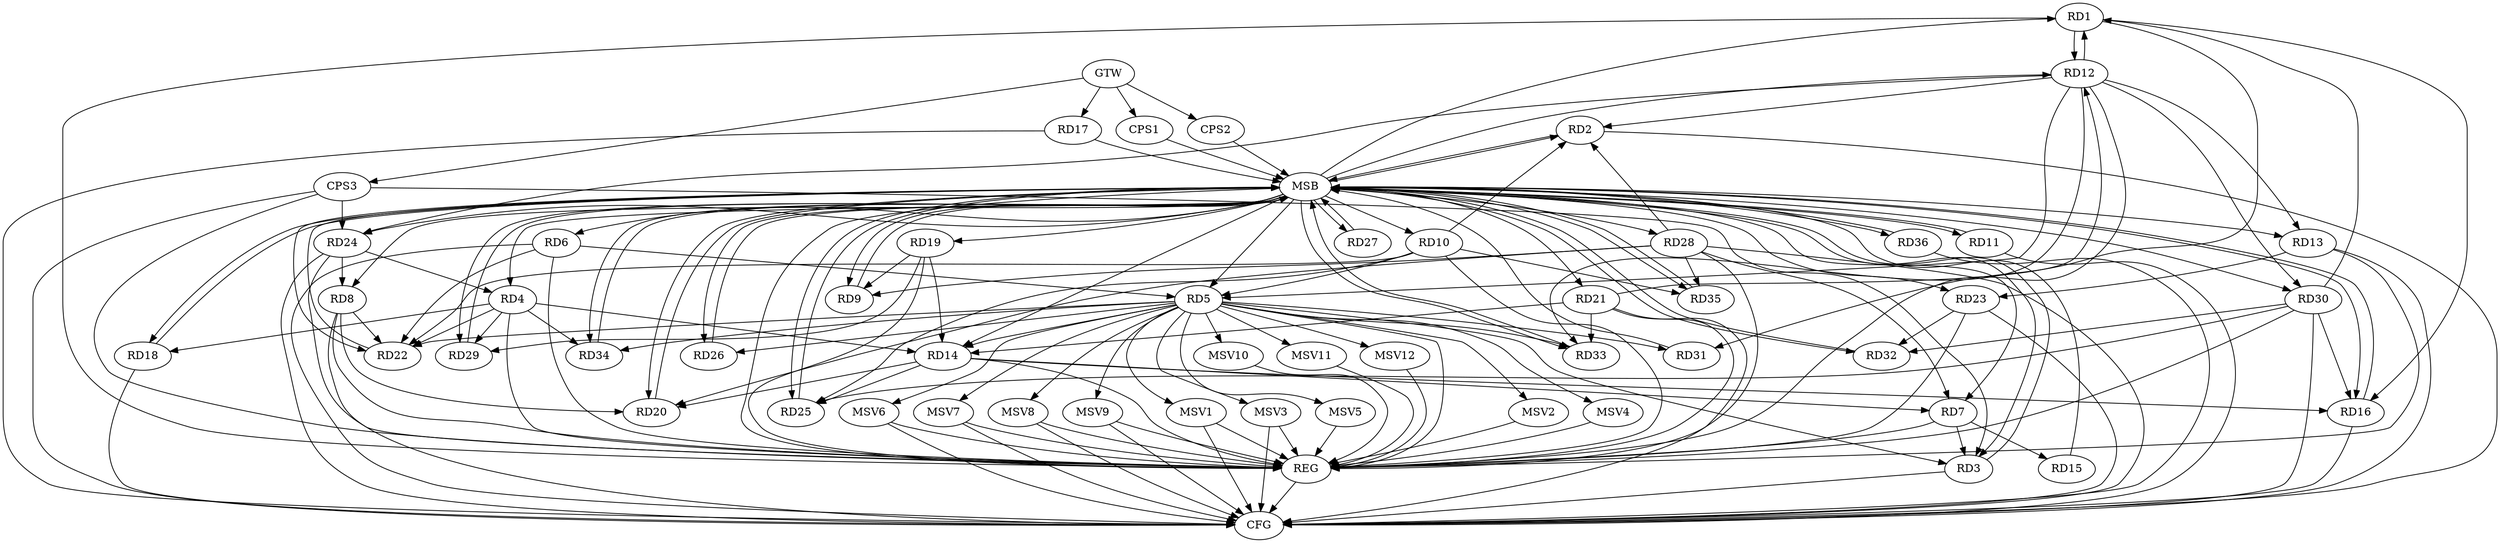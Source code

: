 strict digraph G {
  RD1 [ label="RD1" ];
  RD2 [ label="RD2" ];
  RD3 [ label="RD3" ];
  RD4 [ label="RD4" ];
  RD5 [ label="RD5" ];
  RD6 [ label="RD6" ];
  RD7 [ label="RD7" ];
  RD8 [ label="RD8" ];
  RD9 [ label="RD9" ];
  RD10 [ label="RD10" ];
  RD11 [ label="RD11" ];
  RD12 [ label="RD12" ];
  RD13 [ label="RD13" ];
  RD14 [ label="RD14" ];
  RD15 [ label="RD15" ];
  RD16 [ label="RD16" ];
  RD17 [ label="RD17" ];
  RD18 [ label="RD18" ];
  RD19 [ label="RD19" ];
  RD20 [ label="RD20" ];
  RD21 [ label="RD21" ];
  RD22 [ label="RD22" ];
  RD23 [ label="RD23" ];
  RD24 [ label="RD24" ];
  RD25 [ label="RD25" ];
  RD26 [ label="RD26" ];
  RD27 [ label="RD27" ];
  RD28 [ label="RD28" ];
  RD29 [ label="RD29" ];
  RD30 [ label="RD30" ];
  RD31 [ label="RD31" ];
  RD32 [ label="RD32" ];
  RD33 [ label="RD33" ];
  RD34 [ label="RD34" ];
  RD35 [ label="RD35" ];
  RD36 [ label="RD36" ];
  CPS1 [ label="CPS1" ];
  CPS2 [ label="CPS2" ];
  CPS3 [ label="CPS3" ];
  GTW [ label="GTW" ];
  REG [ label="REG" ];
  MSB [ label="MSB" ];
  CFG [ label="CFG" ];
  MSV1 [ label="MSV1" ];
  MSV2 [ label="MSV2" ];
  MSV3 [ label="MSV3" ];
  MSV4 [ label="MSV4" ];
  MSV5 [ label="MSV5" ];
  MSV6 [ label="MSV6" ];
  MSV7 [ label="MSV7" ];
  MSV8 [ label="MSV8" ];
  MSV9 [ label="MSV9" ];
  MSV10 [ label="MSV10" ];
  MSV11 [ label="MSV11" ];
  MSV12 [ label="MSV12" ];
  RD1 -> RD12;
  RD12 -> RD1;
  RD1 -> RD16;
  RD30 -> RD1;
  RD1 -> RD31;
  RD10 -> RD2;
  RD12 -> RD2;
  RD28 -> RD2;
  RD5 -> RD3;
  RD7 -> RD3;
  RD4 -> RD14;
  RD4 -> RD18;
  RD4 -> RD22;
  RD24 -> RD4;
  RD4 -> RD29;
  RD4 -> RD34;
  RD6 -> RD5;
  RD10 -> RD5;
  RD12 -> RD5;
  RD5 -> RD14;
  RD5 -> RD22;
  RD5 -> RD26;
  RD5 -> RD31;
  RD5 -> RD33;
  RD5 -> RD34;
  RD6 -> RD22;
  RD14 -> RD7;
  RD7 -> RD15;
  RD28 -> RD7;
  RD8 -> RD20;
  RD8 -> RD22;
  RD24 -> RD8;
  RD19 -> RD9;
  RD28 -> RD9;
  RD10 -> RD22;
  RD10 -> RD25;
  RD10 -> RD35;
  RD12 -> RD13;
  RD21 -> RD12;
  RD12 -> RD24;
  RD12 -> RD30;
  RD12 -> RD33;
  RD13 -> RD23;
  RD14 -> RD16;
  RD19 -> RD14;
  RD14 -> RD20;
  RD21 -> RD14;
  RD14 -> RD25;
  RD30 -> RD16;
  RD19 -> RD29;
  RD28 -> RD20;
  RD21 -> RD33;
  RD23 -> RD32;
  RD30 -> RD25;
  RD28 -> RD35;
  RD30 -> RD32;
  CPS3 -> RD3;
  CPS3 -> RD24;
  GTW -> RD17;
  GTW -> CPS1;
  GTW -> CPS2;
  GTW -> CPS3;
  RD1 -> REG;
  RD4 -> REG;
  RD5 -> REG;
  RD6 -> REG;
  RD7 -> REG;
  RD8 -> REG;
  RD10 -> REG;
  RD12 -> REG;
  RD13 -> REG;
  RD14 -> REG;
  RD19 -> REG;
  RD21 -> REG;
  RD23 -> REG;
  RD24 -> REG;
  RD28 -> REG;
  RD30 -> REG;
  CPS3 -> REG;
  RD2 -> MSB;
  MSB -> RD3;
  MSB -> RD14;
  MSB -> REG;
  RD3 -> MSB;
  RD9 -> MSB;
  MSB -> RD13;
  RD11 -> MSB;
  MSB -> RD8;
  MSB -> RD12;
  RD15 -> MSB;
  MSB -> RD2;
  MSB -> RD23;
  MSB -> RD26;
  RD16 -> MSB;
  MSB -> RD5;
  MSB -> RD9;
  MSB -> RD22;
  MSB -> RD24;
  MSB -> RD29;
  MSB -> RD32;
  MSB -> RD33;
  RD17 -> MSB;
  MSB -> RD7;
  MSB -> RD19;
  RD18 -> MSB;
  MSB -> RD6;
  MSB -> RD28;
  RD20 -> MSB;
  MSB -> RD1;
  MSB -> RD27;
  RD22 -> MSB;
  MSB -> RD21;
  RD25 -> MSB;
  MSB -> RD10;
  MSB -> RD18;
  MSB -> RD30;
  MSB -> RD36;
  RD26 -> MSB;
  MSB -> RD35;
  RD27 -> MSB;
  MSB -> RD20;
  RD29 -> MSB;
  RD31 -> MSB;
  MSB -> RD11;
  MSB -> RD34;
  RD32 -> MSB;
  MSB -> RD4;
  RD33 -> MSB;
  RD34 -> MSB;
  RD35 -> MSB;
  MSB -> RD16;
  RD36 -> MSB;
  CPS1 -> MSB;
  MSB -> RD25;
  CPS2 -> MSB;
  RD6 -> CFG;
  RD23 -> CFG;
  RD21 -> CFG;
  RD30 -> CFG;
  RD36 -> CFG;
  RD16 -> CFG;
  RD2 -> CFG;
  RD11 -> CFG;
  RD8 -> CFG;
  RD24 -> CFG;
  RD17 -> CFG;
  RD3 -> CFG;
  RD18 -> CFG;
  RD28 -> CFG;
  RD13 -> CFG;
  CPS3 -> CFG;
  REG -> CFG;
  RD5 -> MSV1;
  RD5 -> MSV2;
  RD5 -> MSV3;
  RD5 -> MSV4;
  RD5 -> MSV5;
  RD5 -> MSV6;
  RD5 -> MSV7;
  MSV1 -> REG;
  MSV1 -> CFG;
  MSV2 -> REG;
  MSV3 -> REG;
  MSV3 -> CFG;
  MSV4 -> REG;
  MSV5 -> REG;
  MSV6 -> REG;
  MSV6 -> CFG;
  MSV7 -> REG;
  MSV7 -> CFG;
  RD5 -> MSV8;
  RD5 -> MSV9;
  RD5 -> MSV10;
  MSV8 -> REG;
  MSV8 -> CFG;
  MSV9 -> REG;
  MSV9 -> CFG;
  MSV10 -> REG;
  RD5 -> MSV11;
  RD5 -> MSV12;
  MSV11 -> REG;
  MSV12 -> REG;
}

